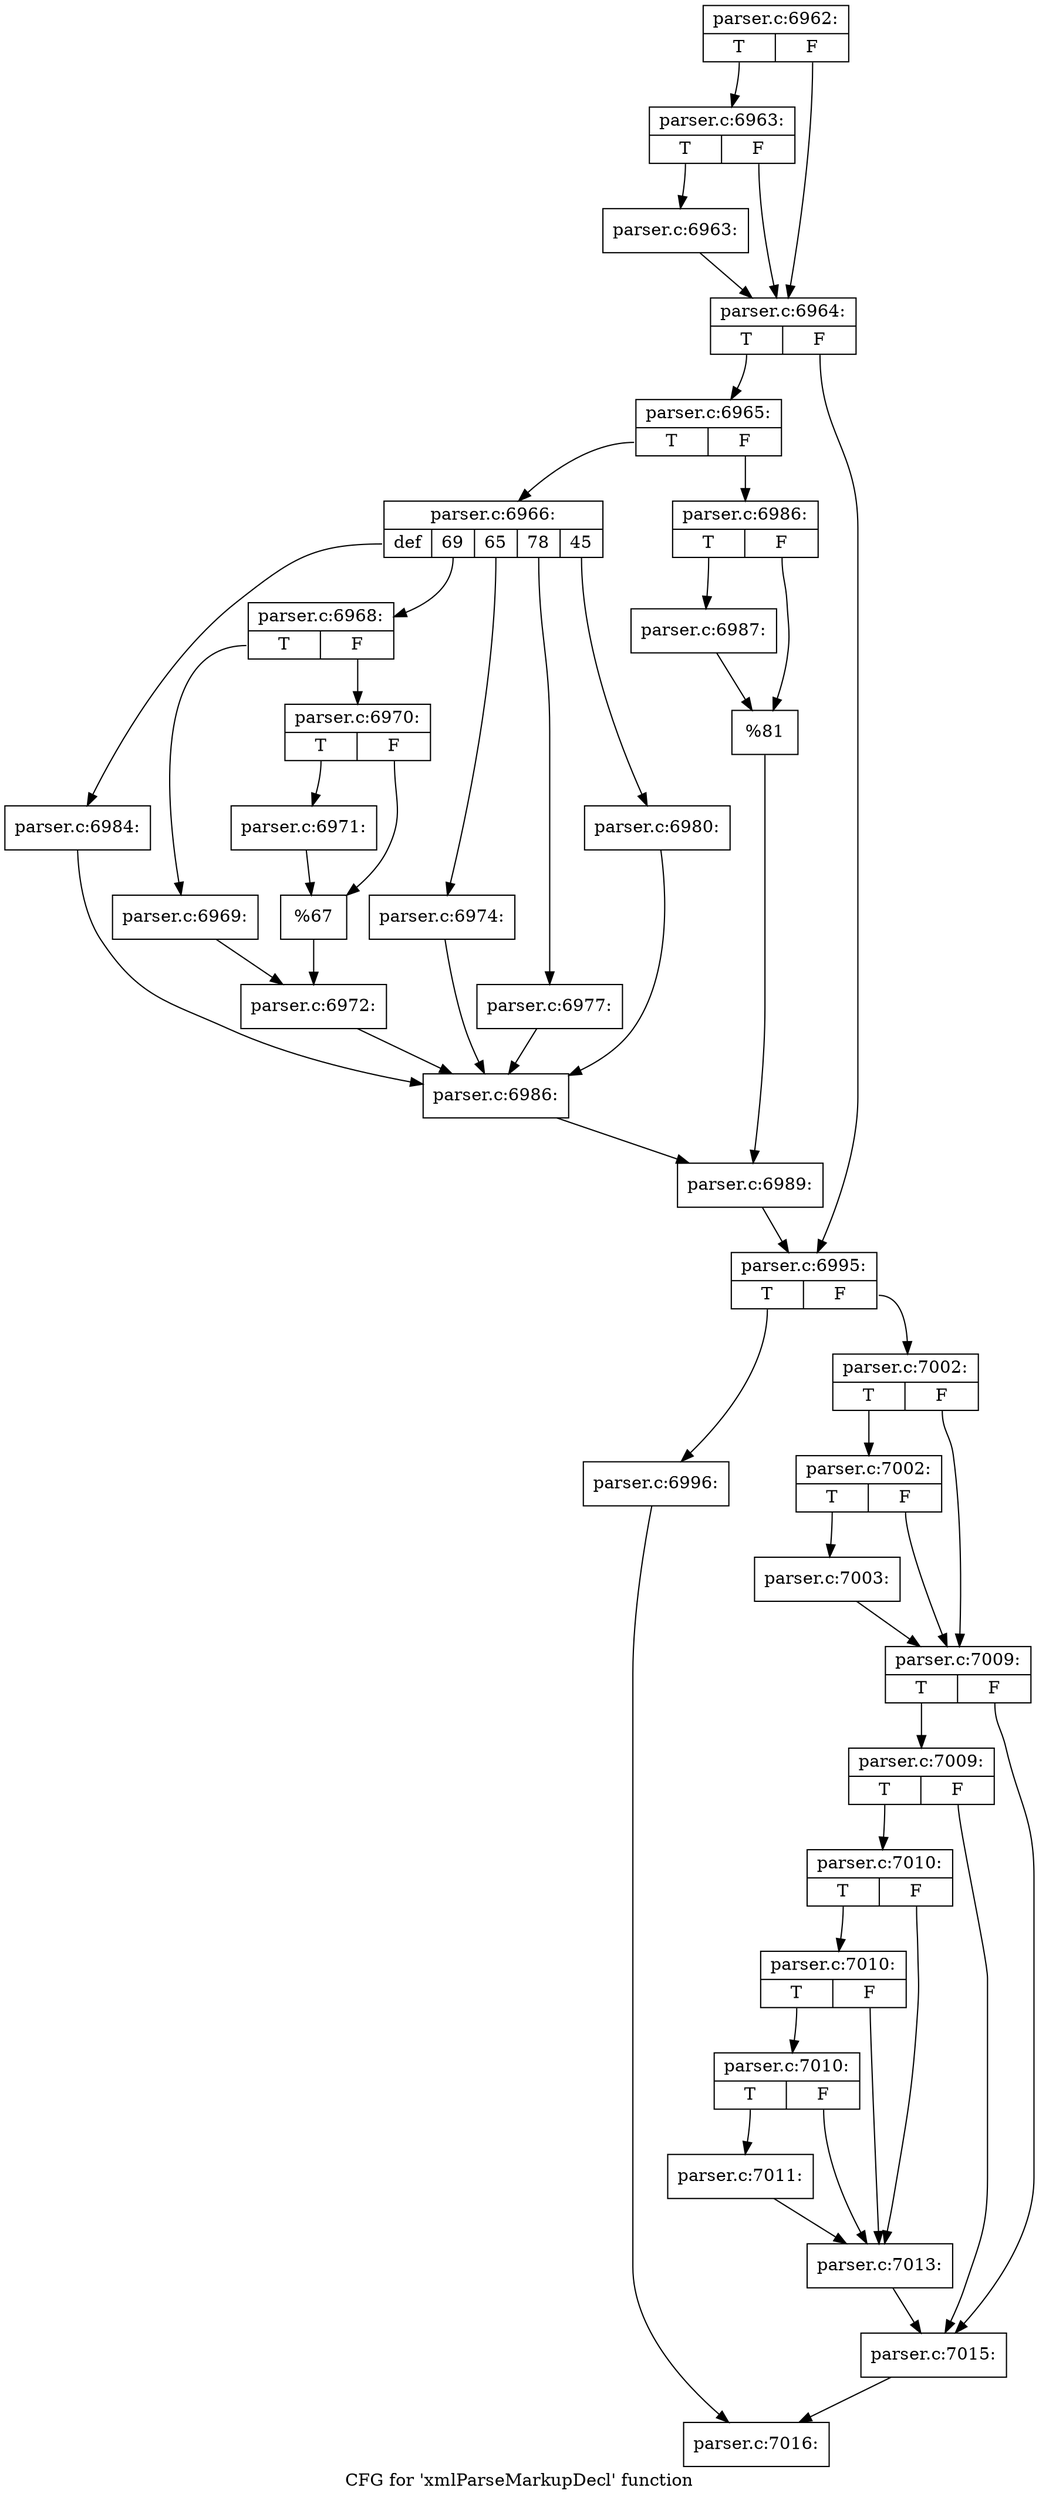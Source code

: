 digraph "CFG for 'xmlParseMarkupDecl' function" {
	label="CFG for 'xmlParseMarkupDecl' function";

	Node0x5b77ac0 [shape=record,label="{parser.c:6962:|{<s0>T|<s1>F}}"];
	Node0x5b77ac0:s0 -> Node0x5b77a20;
	Node0x5b77ac0:s1 -> Node0x5b779d0;
	Node0x5b77a20 [shape=record,label="{parser.c:6963:|{<s0>T|<s1>F}}"];
	Node0x5b77a20:s0 -> Node0x5b77980;
	Node0x5b77a20:s1 -> Node0x5b779d0;
	Node0x5b77980 [shape=record,label="{parser.c:6963:}"];
	Node0x5b77980 -> Node0x5b779d0;
	Node0x5b779d0 [shape=record,label="{parser.c:6964:|{<s0>T|<s1>F}}"];
	Node0x5b779d0:s0 -> Node0x5b78d10;
	Node0x5b779d0:s1 -> Node0x5b78d60;
	Node0x5b78d10 [shape=record,label="{parser.c:6965:|{<s0>T|<s1>F}}"];
	Node0x5b78d10:s0 -> Node0x5b793e0;
	Node0x5b78d10:s1 -> Node0x5b79480;
	Node0x5b793e0 [shape=record,label="{parser.c:6966:|{<s0>def|<s1>69|<s2>65|<s3>78|<s4>45}}"];
	Node0x5b793e0:s0 -> Node0x5b79e90;
	Node0x5b793e0:s1 -> Node0x5b7a1d0;
	Node0x5b793e0:s2 -> Node0x5b7b440;
	Node0x5b793e0:s3 -> Node0x5b7b670;
	Node0x5b793e0:s4 -> Node0x5b7b8a0;
	Node0x5b7a1d0 [shape=record,label="{parser.c:6968:|{<s0>T|<s1>F}}"];
	Node0x5b7a1d0:s0 -> Node0x5b7a2c0;
	Node0x5b7a1d0:s1 -> Node0x5b7a360;
	Node0x5b7a2c0 [shape=record,label="{parser.c:6969:}"];
	Node0x5b7a2c0 -> Node0x5b7a310;
	Node0x5b7a360 [shape=record,label="{parser.c:6970:|{<s0>T|<s1>F}}"];
	Node0x5b7a360:s0 -> Node0x5b7ab50;
	Node0x5b7a360:s1 -> Node0x5b7aba0;
	Node0x5b7ab50 [shape=record,label="{parser.c:6971:}"];
	Node0x5b7ab50 -> Node0x5b7aba0;
	Node0x5b7aba0 [shape=record,label="{%67}"];
	Node0x5b7aba0 -> Node0x5b7a310;
	Node0x5b7a310 [shape=record,label="{parser.c:6972:}"];
	Node0x5b7a310 -> Node0x5b79ac0;
	Node0x5b7b440 [shape=record,label="{parser.c:6974:}"];
	Node0x5b7b440 -> Node0x5b79ac0;
	Node0x5b7b670 [shape=record,label="{parser.c:6977:}"];
	Node0x5b7b670 -> Node0x5b79ac0;
	Node0x5b7b8a0 [shape=record,label="{parser.c:6980:}"];
	Node0x5b7b8a0 -> Node0x5b79ac0;
	Node0x5b79e90 [shape=record,label="{parser.c:6984:}"];
	Node0x5b79e90 -> Node0x5b79ac0;
	Node0x5b79ac0 [shape=record,label="{parser.c:6986:}"];
	Node0x5b79ac0 -> Node0x5b79430;
	Node0x5b79480 [shape=record,label="{parser.c:6986:|{<s0>T|<s1>F}}"];
	Node0x5b79480:s0 -> Node0x5b7bd20;
	Node0x5b79480:s1 -> Node0x5b7bd70;
	Node0x5b7bd20 [shape=record,label="{parser.c:6987:}"];
	Node0x5b7bd20 -> Node0x5b7bd70;
	Node0x5b7bd70 [shape=record,label="{%81}"];
	Node0x5b7bd70 -> Node0x5b79430;
	Node0x5b79430 [shape=record,label="{parser.c:6989:}"];
	Node0x5b79430 -> Node0x5b78d60;
	Node0x5b78d60 [shape=record,label="{parser.c:6995:|{<s0>T|<s1>F}}"];
	Node0x5b78d60:s0 -> Node0x5b7c7e0;
	Node0x5b78d60:s1 -> Node0x5b7c830;
	Node0x5b7c7e0 [shape=record,label="{parser.c:6996:}"];
	Node0x5b7c7e0 -> Node0x5b77d40;
	Node0x5b7c830 [shape=record,label="{parser.c:7002:|{<s0>T|<s1>F}}"];
	Node0x5b7c830:s0 -> Node0x5b7cdb0;
	Node0x5b7c830:s1 -> Node0x5b7cd60;
	Node0x5b7cdb0 [shape=record,label="{parser.c:7002:|{<s0>T|<s1>F}}"];
	Node0x5b7cdb0:s0 -> Node0x5b7cd10;
	Node0x5b7cdb0:s1 -> Node0x5b7cd60;
	Node0x5b7cd10 [shape=record,label="{parser.c:7003:}"];
	Node0x5b7cd10 -> Node0x5b7cd60;
	Node0x5b7cd60 [shape=record,label="{parser.c:7009:|{<s0>T|<s1>F}}"];
	Node0x5b7cd60:s0 -> Node0x5b7e090;
	Node0x5b7cd60:s1 -> Node0x5b7e040;
	Node0x5b7e090 [shape=record,label="{parser.c:7009:|{<s0>T|<s1>F}}"];
	Node0x5b7e090:s0 -> Node0x5b7dd30;
	Node0x5b7e090:s1 -> Node0x5b7e040;
	Node0x5b7dd30 [shape=record,label="{parser.c:7010:|{<s0>T|<s1>F}}"];
	Node0x5b7dd30:s0 -> Node0x5b7e710;
	Node0x5b7dd30:s1 -> Node0x5b7e670;
	Node0x5b7e710 [shape=record,label="{parser.c:7010:|{<s0>T|<s1>F}}"];
	Node0x5b7e710:s0 -> Node0x5b7e6c0;
	Node0x5b7e710:s1 -> Node0x5b7e670;
	Node0x5b7e6c0 [shape=record,label="{parser.c:7010:|{<s0>T|<s1>F}}"];
	Node0x5b7e6c0:s0 -> Node0x5b7e620;
	Node0x5b7e6c0:s1 -> Node0x5b7e670;
	Node0x5b7e620 [shape=record,label="{parser.c:7011:}"];
	Node0x5b7e620 -> Node0x5b7e670;
	Node0x5b7e670 [shape=record,label="{parser.c:7013:}"];
	Node0x5b7e670 -> Node0x5b7e040;
	Node0x5b7e040 [shape=record,label="{parser.c:7015:}"];
	Node0x5b7e040 -> Node0x5b77d40;
	Node0x5b77d40 [shape=record,label="{parser.c:7016:}"];
}
